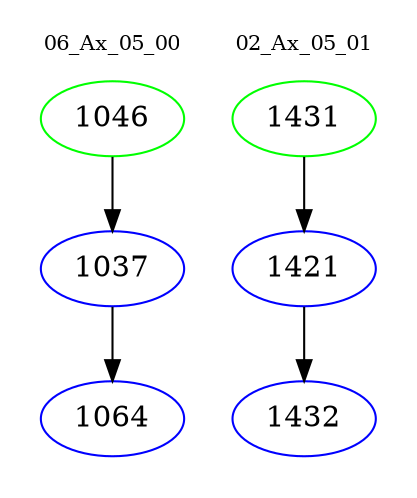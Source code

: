 digraph{
subgraph cluster_0 {
color = white
label = "06_Ax_05_00";
fontsize=10;
T0_1046 [label="1046", color="green"]
T0_1046 -> T0_1037 [color="black"]
T0_1037 [label="1037", color="blue"]
T0_1037 -> T0_1064 [color="black"]
T0_1064 [label="1064", color="blue"]
}
subgraph cluster_1 {
color = white
label = "02_Ax_05_01";
fontsize=10;
T1_1431 [label="1431", color="green"]
T1_1431 -> T1_1421 [color="black"]
T1_1421 [label="1421", color="blue"]
T1_1421 -> T1_1432 [color="black"]
T1_1432 [label="1432", color="blue"]
}
}
